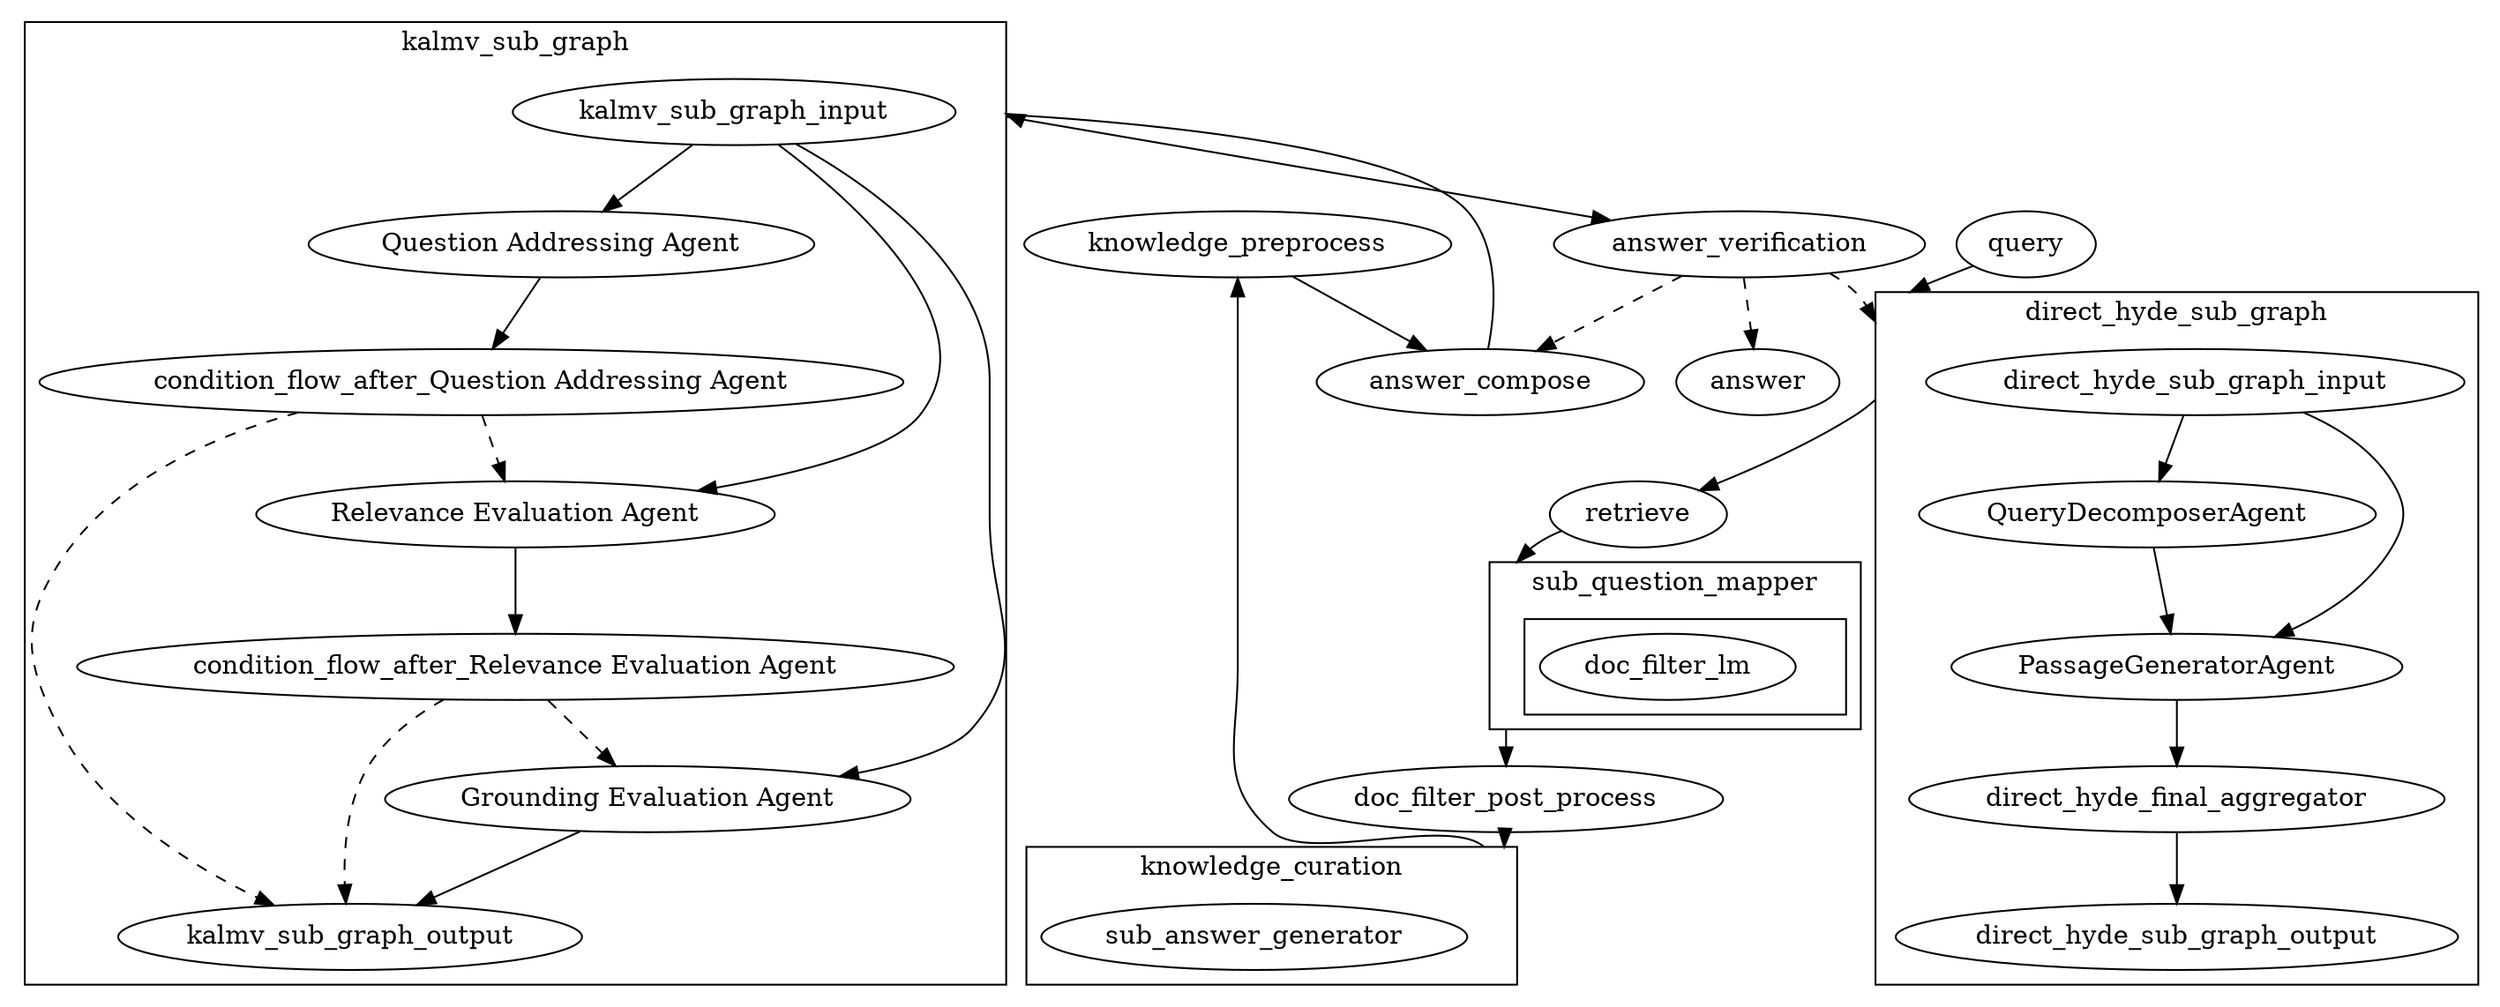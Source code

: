 digraph {
	compound=true
	_rag_cluster_ancor [fixedsize=true height=0 style=invis width=0]
	query -> _direct_hyde_sub_graph_cluster_ancor [lhead=cluster_direct_hyde_sub_graph]
	retrieve -> _sub_question_mapper_cluster_ancor [lhead=cluster_sub_question_mapper]
	_sub_question_mapper_cluster_ancor -> doc_filter_post_process [ltail=cluster_sub_question_mapper]
	doc_filter_post_process -> _knowledge_curation_cluster_ancor [lhead=cluster_knowledge_curation]
	_knowledge_curation_cluster_ancor -> knowledge_preprocess [ltail=cluster_knowledge_curation]
	knowledge_preprocess -> answer_compose
	answer_compose -> _kalmv_sub_graph_cluster_ancor [lhead=cluster_kalmv_sub_graph]
	_direct_hyde_sub_graph_cluster_ancor -> retrieve [ltail=cluster_direct_hyde_sub_graph]
	_kalmv_sub_graph_cluster_ancor -> answer_verification [ltail=cluster_kalmv_sub_graph]
	answer_verification -> _direct_hyde_sub_graph_cluster_ancor [lhead=cluster_direct_hyde_sub_graph style=dashed]
	answer_verification -> answer_compose [style=dashed]
	answer_verification -> answer [style=dashed]
	subgraph cluster_sub_question_mapper {
		_sub_question_mapper_cluster_ancor [fixedsize=true height=0 style=invis width=0]
		subgraph cluster_doc_mapper {
			_doc_mapper_cluster_ancor [fixedsize=true height=0 style=invis width=0]
			doc_filter_lm
		}
		label=sub_question_mapper
	}
	subgraph cluster_knowledge_curation {
		_knowledge_curation_cluster_ancor [fixedsize=true height=0 style=invis width=0]
		sub_answer_generator
		label=knowledge_curation
	}
	subgraph cluster_direct_hyde_sub_graph {
		_direct_hyde_sub_graph_cluster_ancor [fixedsize=true height=0 style=invis width=0]
		direct_hyde_final_aggregator -> direct_hyde_sub_graph_output
		direct_hyde_sub_graph_input -> QueryDecomposerAgent
		direct_hyde_sub_graph_input -> PassageGeneratorAgent
		QueryDecomposerAgent -> PassageGeneratorAgent
		PassageGeneratorAgent -> direct_hyde_final_aggregator
		label=direct_hyde_sub_graph
	}
	subgraph cluster_kalmv_sub_graph {
		_kalmv_sub_graph_cluster_ancor [fixedsize=true height=0 style=invis width=0]
		kalmv_sub_graph_input -> "Question Addressing Agent"
		kalmv_sub_graph_input -> "Relevance Evaluation Agent"
		kalmv_sub_graph_input -> "Grounding Evaluation Agent"
		"Grounding Evaluation Agent" -> kalmv_sub_graph_output
		"Question Addressing Agent" -> "condition_flow_after_Question Addressing Agent"
		"Relevance Evaluation Agent" -> "condition_flow_after_Relevance Evaluation Agent"
		"condition_flow_after_Question Addressing Agent" -> "Relevance Evaluation Agent" [style=dashed]
		"condition_flow_after_Question Addressing Agent" -> kalmv_sub_graph_output [style=dashed]
		"condition_flow_after_Relevance Evaluation Agent" -> "Grounding Evaluation Agent" [style=dashed]
		"condition_flow_after_Relevance Evaluation Agent" -> kalmv_sub_graph_output [style=dashed]
		label=kalmv_sub_graph
	}
}
